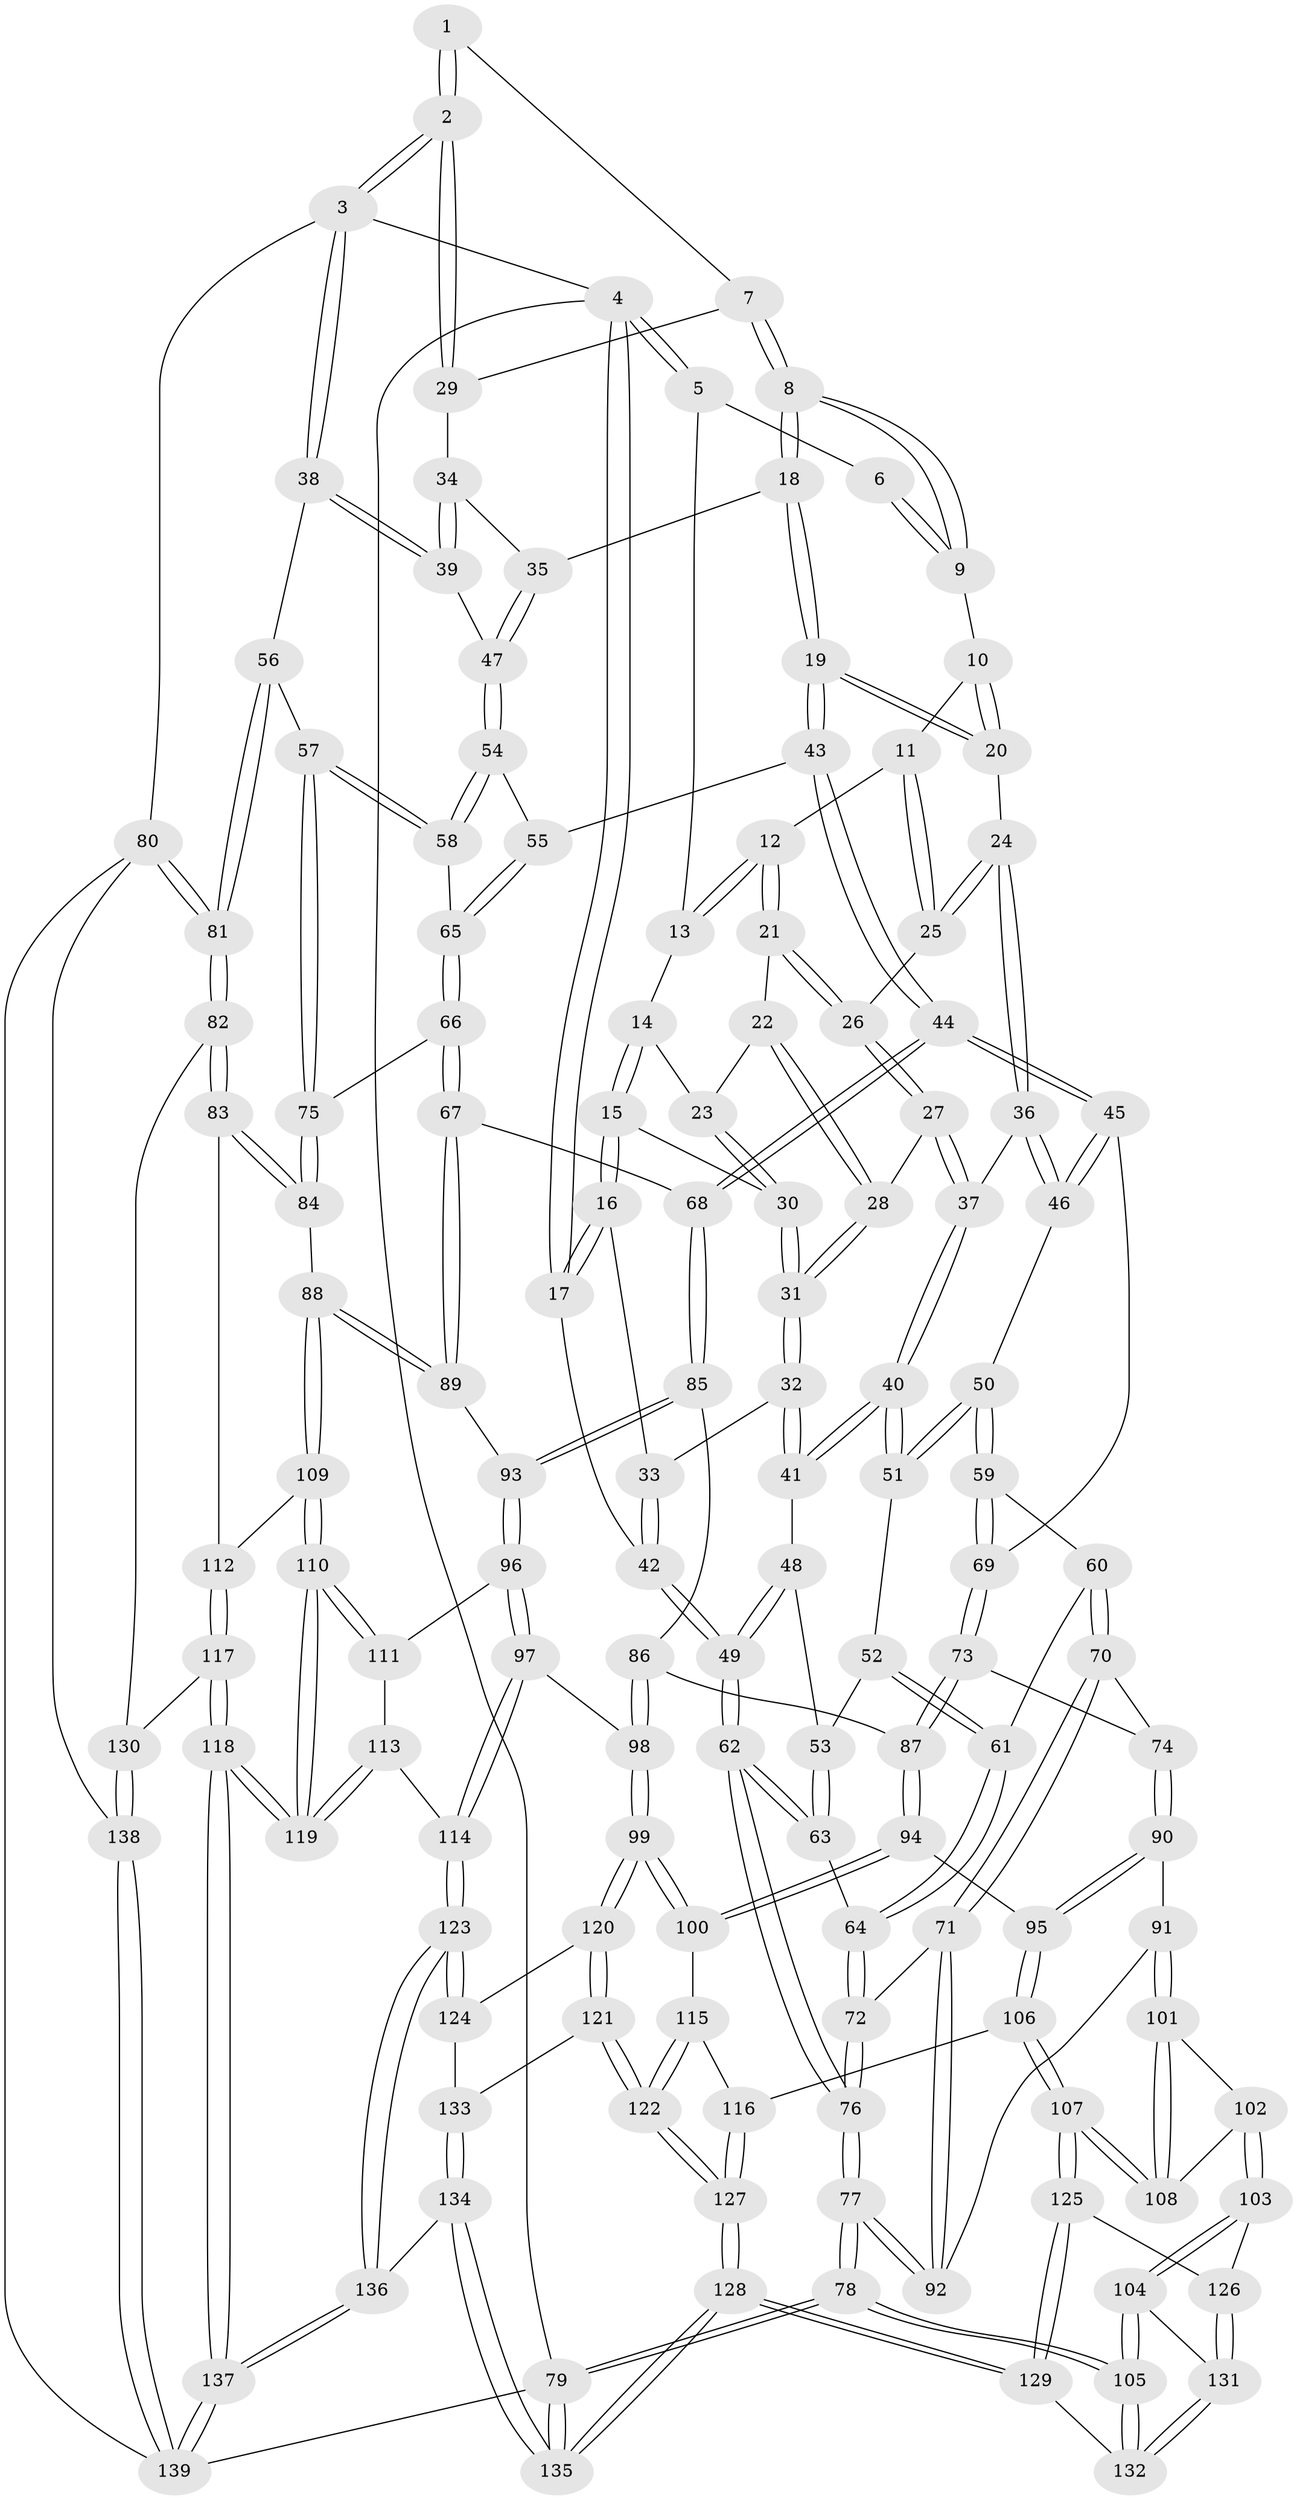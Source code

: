 // coarse degree distribution, {3: 0.7551020408163265, 4: 0.061224489795918366, 2: 0.11224489795918367, 5: 0.061224489795918366, 6: 0.01020408163265306}
// Generated by graph-tools (version 1.1) at 2025/54/03/04/25 22:54:40]
// undirected, 139 vertices, 344 edges
graph export_dot {
  node [color=gray90,style=filled];
  1 [pos="+0.6466222353336805+0"];
  2 [pos="+1+0"];
  3 [pos="+1+0"];
  4 [pos="+0+0"];
  5 [pos="+0.12681282024753512+0"];
  6 [pos="+0.43196941873812655+0"];
  7 [pos="+0.6461382145689647+0.03658830984776861"];
  8 [pos="+0.5907761999696148+0.1808760880658392"];
  9 [pos="+0.41927698491071225+0.0027467121370219685"];
  10 [pos="+0.39293136858066585+0.059306780298598254"];
  11 [pos="+0.3470991861717416+0.08841969218092811"];
  12 [pos="+0.2560354102282123+0.07017665747963318"];
  13 [pos="+0.17579707010828693+0"];
  14 [pos="+0.14880503075382423+0.06725764552515454"];
  15 [pos="+0.06882272179044323+0.1485828579001281"];
  16 [pos="+0.05908377815653207+0.15249086667821796"];
  17 [pos="+0+0"];
  18 [pos="+0.5840833260712621+0.22563076467361476"];
  19 [pos="+0.583897203610542+0.22581779370592434"];
  20 [pos="+0.48600115473381694+0.21777467990278776"];
  21 [pos="+0.25255715321712996+0.10070564373366113"];
  22 [pos="+0.22999918466886538+0.13020202576412993"];
  23 [pos="+0.1594066299708112+0.14658802810400176"];
  24 [pos="+0.4143529405686662+0.23373530072951804"];
  25 [pos="+0.3499619729731309+0.17451377563833984"];
  26 [pos="+0.2929058651161137+0.1763037252872459"];
  27 [pos="+0.24574725102657272+0.22847579474208435"];
  28 [pos="+0.2144966265065234+0.2217954264737591"];
  29 [pos="+0.8419961300882497+0.12316667631484202"];
  30 [pos="+0.15687428130413794+0.15439741798094492"];
  31 [pos="+0.1732946451445366+0.22867692878526444"];
  32 [pos="+0.11958187689068236+0.27773866328488844"];
  33 [pos="+0.10143628445584803+0.25540085383571526"];
  34 [pos="+0.8379748799356685+0.1673296601579375"];
  35 [pos="+0.7675862856731888+0.24806023850756787"];
  36 [pos="+0.355839207765243+0.29602501086441224"];
  37 [pos="+0.2822149367026757+0.27334525139567173"];
  38 [pos="+1+0.2800383327101448"];
  39 [pos="+1+0.2678752462026374"];
  40 [pos="+0.20536216966170412+0.35984046666785147"];
  41 [pos="+0.119554079067039+0.2779054899710705"];
  42 [pos="+0+0.09390658232159767"];
  43 [pos="+0.5790058841810916+0.3167644638084027"];
  44 [pos="+0.5348376899850059+0.46804493364368066"];
  45 [pos="+0.4027758288148662+0.4243756113440625"];
  46 [pos="+0.354361568974055+0.3717121620739698"];
  47 [pos="+0.8210606597889416+0.3377416613381102"];
  48 [pos="+0.09180323523118777+0.30370082585517155"];
  49 [pos="+0+0.3252001028228413"];
  50 [pos="+0.24545447044712893+0.40866934836546953"];
  51 [pos="+0.2079973875466412+0.36773265064550226"];
  52 [pos="+0.14309979466609524+0.41140767819814567"];
  53 [pos="+0.0751029655565515+0.3946689758590466"];
  54 [pos="+0.818256258829005+0.3732110689027157"];
  55 [pos="+0.7091436415943454+0.38473305029657207"];
  56 [pos="+1+0.3199279359247414"];
  57 [pos="+0.8810844812249753+0.4809459963005752"];
  58 [pos="+0.830192925394966+0.42404089701811054"];
  59 [pos="+0.24169427666913226+0.435642502880784"];
  60 [pos="+0.1722951079626263+0.48686976799756554"];
  61 [pos="+0.1501681514665908+0.4805212531816376"];
  62 [pos="+0+0.44763727531974723"];
  63 [pos="+0.034718436148375165+0.447301729839306"];
  64 [pos="+0.08114886377797527+0.4929115496345111"];
  65 [pos="+0.7007878931196321+0.479591037189913"];
  66 [pos="+0.6523323050763197+0.518350985874772"];
  67 [pos="+0.6355199689097658+0.5308929095509346"];
  68 [pos="+0.5375601662422254+0.47622731284393843"];
  69 [pos="+0.30073330103224793+0.5277442079354058"];
  70 [pos="+0.19720427020769987+0.5690317801873526"];
  71 [pos="+0.08943996375634784+0.5844551547818118"];
  72 [pos="+0.08227360641890182+0.5725236700668697"];
  73 [pos="+0.297057875748838+0.6043905923738675"];
  74 [pos="+0.20866189505101637+0.5764829978060715"];
  75 [pos="+0.8803077077548865+0.5030351096862248"];
  76 [pos="+0+0.5537342659664891"];
  77 [pos="+0+0.6917912176073321"];
  78 [pos="+0+0.8382902541519587"];
  79 [pos="+0+1"];
  80 [pos="+1+0.8115119708851616"];
  81 [pos="+1+0.7507131460185245"];
  82 [pos="+1+0.7496420502276219"];
  83 [pos="+1+0.6997972595252004"];
  84 [pos="+0.8802103589867359+0.5512052857871248"];
  85 [pos="+0.45486025306268657+0.5979436599021168"];
  86 [pos="+0.38067611989288025+0.6205614591253545"];
  87 [pos="+0.3023988254475125+0.6124976592677038"];
  88 [pos="+0.7054143294561596+0.6457177747496944"];
  89 [pos="+0.7050382993596309+0.6453760355931346"];
  90 [pos="+0.11928429126354613+0.6945549448406171"];
  91 [pos="+0.10603356471641324+0.6936347065044292"];
  92 [pos="+0.07979247410248332+0.6656443571978393"];
  93 [pos="+0.5102459910339161+0.6932856466840995"];
  94 [pos="+0.25306355839436456+0.7182845229277716"];
  95 [pos="+0.2290062086442698+0.7292972412354025"];
  96 [pos="+0.5079105753537918+0.7370360821830205"];
  97 [pos="+0.4405375039873358+0.7875176859165874"];
  98 [pos="+0.40733857520898764+0.7791811736866427"];
  99 [pos="+0.3539504899512019+0.7978121490298096"];
  100 [pos="+0.3153855648902848+0.7777003582486886"];
  101 [pos="+0.10225835909602335+0.704599364568112"];
  102 [pos="+0.047207471194419294+0.7903226960210835"];
  103 [pos="+0.009182852322155297+0.8123403220832702"];
  104 [pos="+0+0.8304665949867432"];
  105 [pos="+0+0.8387456038613538"];
  106 [pos="+0.2140722361857846+0.7674160292307785"];
  107 [pos="+0.14787930233398622+0.8337156475844915"];
  108 [pos="+0.13606024756085186+0.8230851449399581"];
  109 [pos="+0.7156066826319296+0.6993628794613413"];
  110 [pos="+0.7041211708162035+0.7434770227864005"];
  111 [pos="+0.5175092087802257+0.7438730318102984"];
  112 [pos="+0.876590412946254+0.7327474180573748"];
  113 [pos="+0.5620402640353682+0.8140430732108884"];
  114 [pos="+0.47620762241909265+0.8823834539711822"];
  115 [pos="+0.2804719785770631+0.8297006378553443"];
  116 [pos="+0.240694162519529+0.8434912155964943"];
  117 [pos="+0.7994173583788146+0.91082251714186"];
  118 [pos="+0.7233081208618029+0.9383225189026138"];
  119 [pos="+0.6986046995273149+0.8547042474844483"];
  120 [pos="+0.3486688866421469+0.8438019523681303"];
  121 [pos="+0.3293151718577402+0.8692383511947098"];
  122 [pos="+0.294752742867594+0.892970724284578"];
  123 [pos="+0.4738593872318126+0.929917041323013"];
  124 [pos="+0.37734260404028025+0.8693848393502112"];
  125 [pos="+0.14786953956406698+0.8338880614081015"];
  126 [pos="+0.09286223343369655+0.8476105190733852"];
  127 [pos="+0.22843350992265687+0.9647238303409048"];
  128 [pos="+0.19556963905834682+1"];
  129 [pos="+0.18270687447105954+1"];
  130 [pos="+0.9022070884020041+0.8975587046136154"];
  131 [pos="+0.06443296148724724+0.892935394740184"];
  132 [pos="+0.180981528564839+1"];
  133 [pos="+0.36361476186843034+0.9170615780157575"];
  134 [pos="+0.48085309130198506+1"];
  135 [pos="+0.2414866110148969+1"];
  136 [pos="+0.5268584404234352+1"];
  137 [pos="+0.6178713843753159+1"];
  138 [pos="+0.9454304121361999+1"];
  139 [pos="+0.9430016703901077+1"];
  1 -- 2;
  1 -- 2;
  1 -- 7;
  2 -- 3;
  2 -- 3;
  2 -- 29;
  2 -- 29;
  3 -- 4;
  3 -- 38;
  3 -- 38;
  3 -- 80;
  4 -- 5;
  4 -- 5;
  4 -- 17;
  4 -- 17;
  4 -- 79;
  5 -- 6;
  5 -- 13;
  6 -- 9;
  6 -- 9;
  7 -- 8;
  7 -- 8;
  7 -- 29;
  8 -- 9;
  8 -- 9;
  8 -- 18;
  8 -- 18;
  9 -- 10;
  10 -- 11;
  10 -- 20;
  10 -- 20;
  11 -- 12;
  11 -- 25;
  11 -- 25;
  12 -- 13;
  12 -- 13;
  12 -- 21;
  12 -- 21;
  13 -- 14;
  14 -- 15;
  14 -- 15;
  14 -- 23;
  15 -- 16;
  15 -- 16;
  15 -- 30;
  16 -- 17;
  16 -- 17;
  16 -- 33;
  17 -- 42;
  18 -- 19;
  18 -- 19;
  18 -- 35;
  19 -- 20;
  19 -- 20;
  19 -- 43;
  19 -- 43;
  20 -- 24;
  21 -- 22;
  21 -- 26;
  21 -- 26;
  22 -- 23;
  22 -- 28;
  22 -- 28;
  23 -- 30;
  23 -- 30;
  24 -- 25;
  24 -- 25;
  24 -- 36;
  24 -- 36;
  25 -- 26;
  26 -- 27;
  26 -- 27;
  27 -- 28;
  27 -- 37;
  27 -- 37;
  28 -- 31;
  28 -- 31;
  29 -- 34;
  30 -- 31;
  30 -- 31;
  31 -- 32;
  31 -- 32;
  32 -- 33;
  32 -- 41;
  32 -- 41;
  33 -- 42;
  33 -- 42;
  34 -- 35;
  34 -- 39;
  34 -- 39;
  35 -- 47;
  35 -- 47;
  36 -- 37;
  36 -- 46;
  36 -- 46;
  37 -- 40;
  37 -- 40;
  38 -- 39;
  38 -- 39;
  38 -- 56;
  39 -- 47;
  40 -- 41;
  40 -- 41;
  40 -- 51;
  40 -- 51;
  41 -- 48;
  42 -- 49;
  42 -- 49;
  43 -- 44;
  43 -- 44;
  43 -- 55;
  44 -- 45;
  44 -- 45;
  44 -- 68;
  44 -- 68;
  45 -- 46;
  45 -- 46;
  45 -- 69;
  46 -- 50;
  47 -- 54;
  47 -- 54;
  48 -- 49;
  48 -- 49;
  48 -- 53;
  49 -- 62;
  49 -- 62;
  50 -- 51;
  50 -- 51;
  50 -- 59;
  50 -- 59;
  51 -- 52;
  52 -- 53;
  52 -- 61;
  52 -- 61;
  53 -- 63;
  53 -- 63;
  54 -- 55;
  54 -- 58;
  54 -- 58;
  55 -- 65;
  55 -- 65;
  56 -- 57;
  56 -- 81;
  56 -- 81;
  57 -- 58;
  57 -- 58;
  57 -- 75;
  57 -- 75;
  58 -- 65;
  59 -- 60;
  59 -- 69;
  59 -- 69;
  60 -- 61;
  60 -- 70;
  60 -- 70;
  61 -- 64;
  61 -- 64;
  62 -- 63;
  62 -- 63;
  62 -- 76;
  62 -- 76;
  63 -- 64;
  64 -- 72;
  64 -- 72;
  65 -- 66;
  65 -- 66;
  66 -- 67;
  66 -- 67;
  66 -- 75;
  67 -- 68;
  67 -- 89;
  67 -- 89;
  68 -- 85;
  68 -- 85;
  69 -- 73;
  69 -- 73;
  70 -- 71;
  70 -- 71;
  70 -- 74;
  71 -- 72;
  71 -- 92;
  71 -- 92;
  72 -- 76;
  72 -- 76;
  73 -- 74;
  73 -- 87;
  73 -- 87;
  74 -- 90;
  74 -- 90;
  75 -- 84;
  75 -- 84;
  76 -- 77;
  76 -- 77;
  77 -- 78;
  77 -- 78;
  77 -- 92;
  77 -- 92;
  78 -- 79;
  78 -- 79;
  78 -- 105;
  78 -- 105;
  79 -- 135;
  79 -- 135;
  79 -- 139;
  80 -- 81;
  80 -- 81;
  80 -- 138;
  80 -- 139;
  81 -- 82;
  81 -- 82;
  82 -- 83;
  82 -- 83;
  82 -- 130;
  83 -- 84;
  83 -- 84;
  83 -- 112;
  84 -- 88;
  85 -- 86;
  85 -- 93;
  85 -- 93;
  86 -- 87;
  86 -- 98;
  86 -- 98;
  87 -- 94;
  87 -- 94;
  88 -- 89;
  88 -- 89;
  88 -- 109;
  88 -- 109;
  89 -- 93;
  90 -- 91;
  90 -- 95;
  90 -- 95;
  91 -- 92;
  91 -- 101;
  91 -- 101;
  93 -- 96;
  93 -- 96;
  94 -- 95;
  94 -- 100;
  94 -- 100;
  95 -- 106;
  95 -- 106;
  96 -- 97;
  96 -- 97;
  96 -- 111;
  97 -- 98;
  97 -- 114;
  97 -- 114;
  98 -- 99;
  98 -- 99;
  99 -- 100;
  99 -- 100;
  99 -- 120;
  99 -- 120;
  100 -- 115;
  101 -- 102;
  101 -- 108;
  101 -- 108;
  102 -- 103;
  102 -- 103;
  102 -- 108;
  103 -- 104;
  103 -- 104;
  103 -- 126;
  104 -- 105;
  104 -- 105;
  104 -- 131;
  105 -- 132;
  105 -- 132;
  106 -- 107;
  106 -- 107;
  106 -- 116;
  107 -- 108;
  107 -- 108;
  107 -- 125;
  107 -- 125;
  109 -- 110;
  109 -- 110;
  109 -- 112;
  110 -- 111;
  110 -- 111;
  110 -- 119;
  110 -- 119;
  111 -- 113;
  112 -- 117;
  112 -- 117;
  113 -- 114;
  113 -- 119;
  113 -- 119;
  114 -- 123;
  114 -- 123;
  115 -- 116;
  115 -- 122;
  115 -- 122;
  116 -- 127;
  116 -- 127;
  117 -- 118;
  117 -- 118;
  117 -- 130;
  118 -- 119;
  118 -- 119;
  118 -- 137;
  118 -- 137;
  120 -- 121;
  120 -- 121;
  120 -- 124;
  121 -- 122;
  121 -- 122;
  121 -- 133;
  122 -- 127;
  122 -- 127;
  123 -- 124;
  123 -- 124;
  123 -- 136;
  123 -- 136;
  124 -- 133;
  125 -- 126;
  125 -- 129;
  125 -- 129;
  126 -- 131;
  126 -- 131;
  127 -- 128;
  127 -- 128;
  128 -- 129;
  128 -- 129;
  128 -- 135;
  128 -- 135;
  129 -- 132;
  130 -- 138;
  130 -- 138;
  131 -- 132;
  131 -- 132;
  133 -- 134;
  133 -- 134;
  134 -- 135;
  134 -- 135;
  134 -- 136;
  136 -- 137;
  136 -- 137;
  137 -- 139;
  137 -- 139;
  138 -- 139;
  138 -- 139;
}
